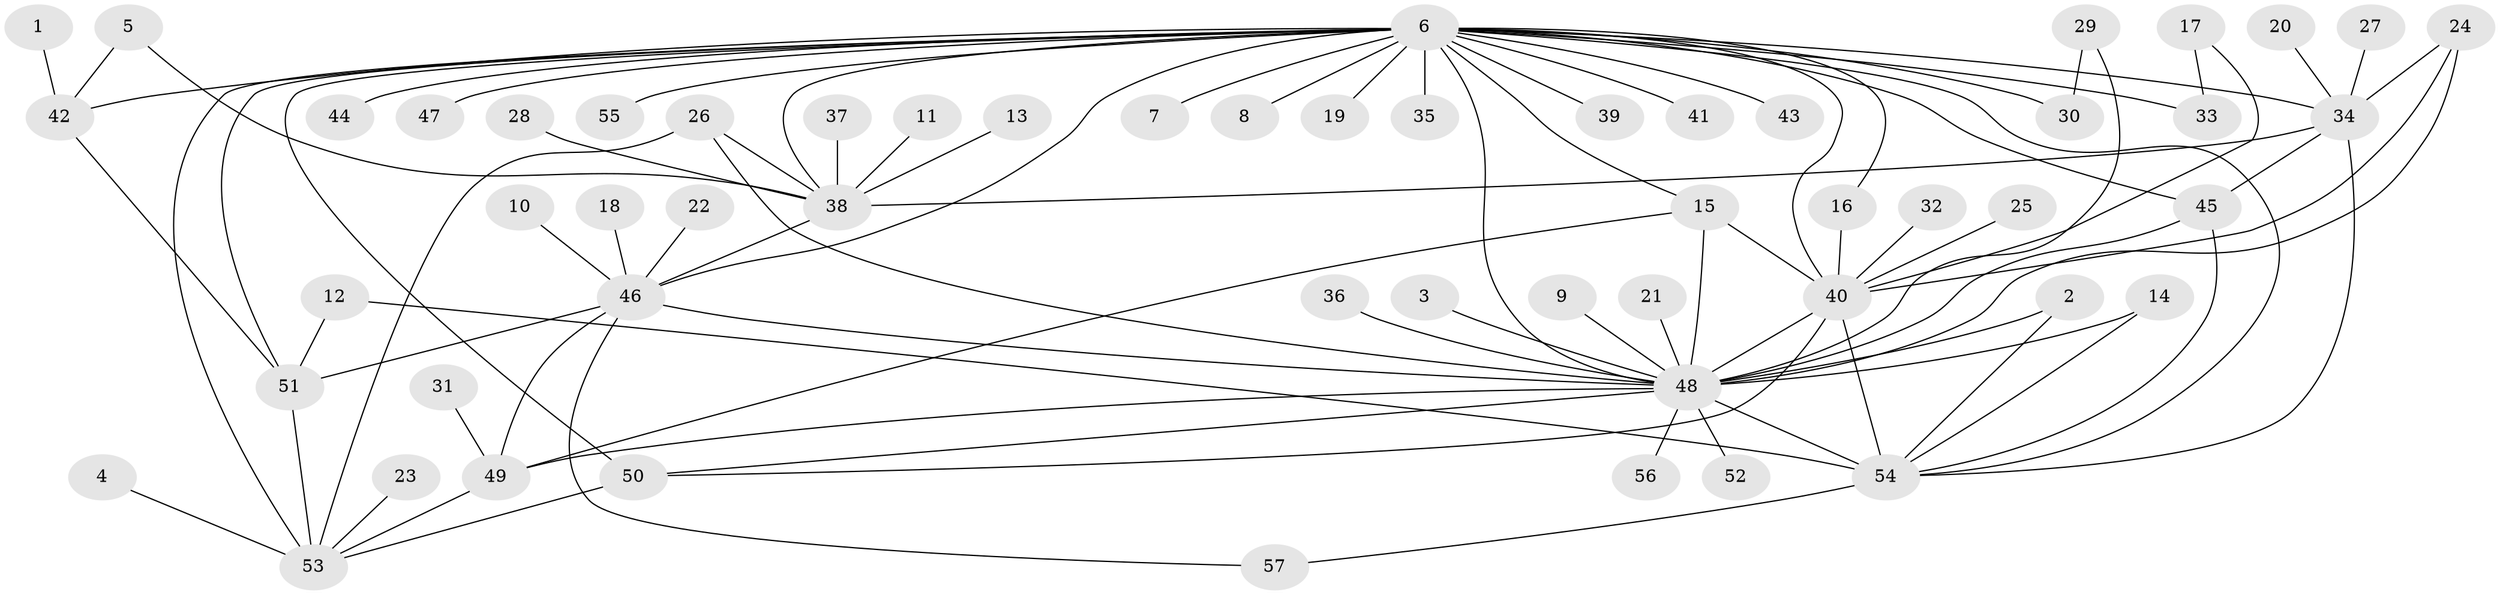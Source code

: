 // original degree distribution, {31: 0.008620689655172414, 3: 0.13793103448275862, 6: 0.034482758620689655, 1: 0.49137931034482757, 26: 0.008620689655172414, 11: 0.017241379310344827, 5: 0.034482758620689655, 4: 0.02586206896551724, 2: 0.19827586206896552, 7: 0.02586206896551724, 9: 0.008620689655172414, 8: 0.008620689655172414}
// Generated by graph-tools (version 1.1) at 2025/25/03/09/25 03:25:54]
// undirected, 57 vertices, 89 edges
graph export_dot {
graph [start="1"]
  node [color=gray90,style=filled];
  1;
  2;
  3;
  4;
  5;
  6;
  7;
  8;
  9;
  10;
  11;
  12;
  13;
  14;
  15;
  16;
  17;
  18;
  19;
  20;
  21;
  22;
  23;
  24;
  25;
  26;
  27;
  28;
  29;
  30;
  31;
  32;
  33;
  34;
  35;
  36;
  37;
  38;
  39;
  40;
  41;
  42;
  43;
  44;
  45;
  46;
  47;
  48;
  49;
  50;
  51;
  52;
  53;
  54;
  55;
  56;
  57;
  1 -- 42 [weight=1.0];
  2 -- 48 [weight=1.0];
  2 -- 54 [weight=1.0];
  3 -- 48 [weight=1.0];
  4 -- 53 [weight=1.0];
  5 -- 38 [weight=1.0];
  5 -- 42 [weight=1.0];
  6 -- 7 [weight=1.0];
  6 -- 8 [weight=1.0];
  6 -- 15 [weight=1.0];
  6 -- 16 [weight=1.0];
  6 -- 19 [weight=1.0];
  6 -- 30 [weight=1.0];
  6 -- 33 [weight=2.0];
  6 -- 34 [weight=1.0];
  6 -- 35 [weight=1.0];
  6 -- 38 [weight=1.0];
  6 -- 39 [weight=1.0];
  6 -- 40 [weight=1.0];
  6 -- 41 [weight=1.0];
  6 -- 42 [weight=2.0];
  6 -- 43 [weight=1.0];
  6 -- 44 [weight=1.0];
  6 -- 45 [weight=2.0];
  6 -- 46 [weight=1.0];
  6 -- 47 [weight=1.0];
  6 -- 48 [weight=2.0];
  6 -- 50 [weight=2.0];
  6 -- 51 [weight=1.0];
  6 -- 53 [weight=2.0];
  6 -- 54 [weight=1.0];
  6 -- 55 [weight=1.0];
  9 -- 48 [weight=1.0];
  10 -- 46 [weight=1.0];
  11 -- 38 [weight=1.0];
  12 -- 51 [weight=1.0];
  12 -- 54 [weight=1.0];
  13 -- 38 [weight=1.0];
  14 -- 48 [weight=1.0];
  14 -- 54 [weight=1.0];
  15 -- 40 [weight=1.0];
  15 -- 48 [weight=2.0];
  15 -- 49 [weight=1.0];
  16 -- 40 [weight=1.0];
  17 -- 33 [weight=1.0];
  17 -- 40 [weight=1.0];
  18 -- 46 [weight=1.0];
  20 -- 34 [weight=1.0];
  21 -- 48 [weight=1.0];
  22 -- 46 [weight=1.0];
  23 -- 53 [weight=1.0];
  24 -- 34 [weight=1.0];
  24 -- 40 [weight=1.0];
  24 -- 48 [weight=1.0];
  25 -- 40 [weight=1.0];
  26 -- 38 [weight=1.0];
  26 -- 48 [weight=1.0];
  26 -- 53 [weight=1.0];
  27 -- 34 [weight=1.0];
  28 -- 38 [weight=1.0];
  29 -- 30 [weight=1.0];
  29 -- 48 [weight=1.0];
  31 -- 49 [weight=1.0];
  32 -- 40 [weight=1.0];
  34 -- 38 [weight=1.0];
  34 -- 45 [weight=1.0];
  34 -- 54 [weight=1.0];
  36 -- 48 [weight=1.0];
  37 -- 38 [weight=1.0];
  38 -- 46 [weight=2.0];
  40 -- 48 [weight=1.0];
  40 -- 50 [weight=1.0];
  40 -- 54 [weight=1.0];
  42 -- 51 [weight=1.0];
  45 -- 48 [weight=1.0];
  45 -- 54 [weight=1.0];
  46 -- 48 [weight=1.0];
  46 -- 49 [weight=1.0];
  46 -- 51 [weight=1.0];
  46 -- 57 [weight=1.0];
  48 -- 49 [weight=1.0];
  48 -- 50 [weight=1.0];
  48 -- 52 [weight=1.0];
  48 -- 54 [weight=2.0];
  48 -- 56 [weight=1.0];
  49 -- 53 [weight=1.0];
  50 -- 53 [weight=1.0];
  51 -- 53 [weight=1.0];
  54 -- 57 [weight=1.0];
}

